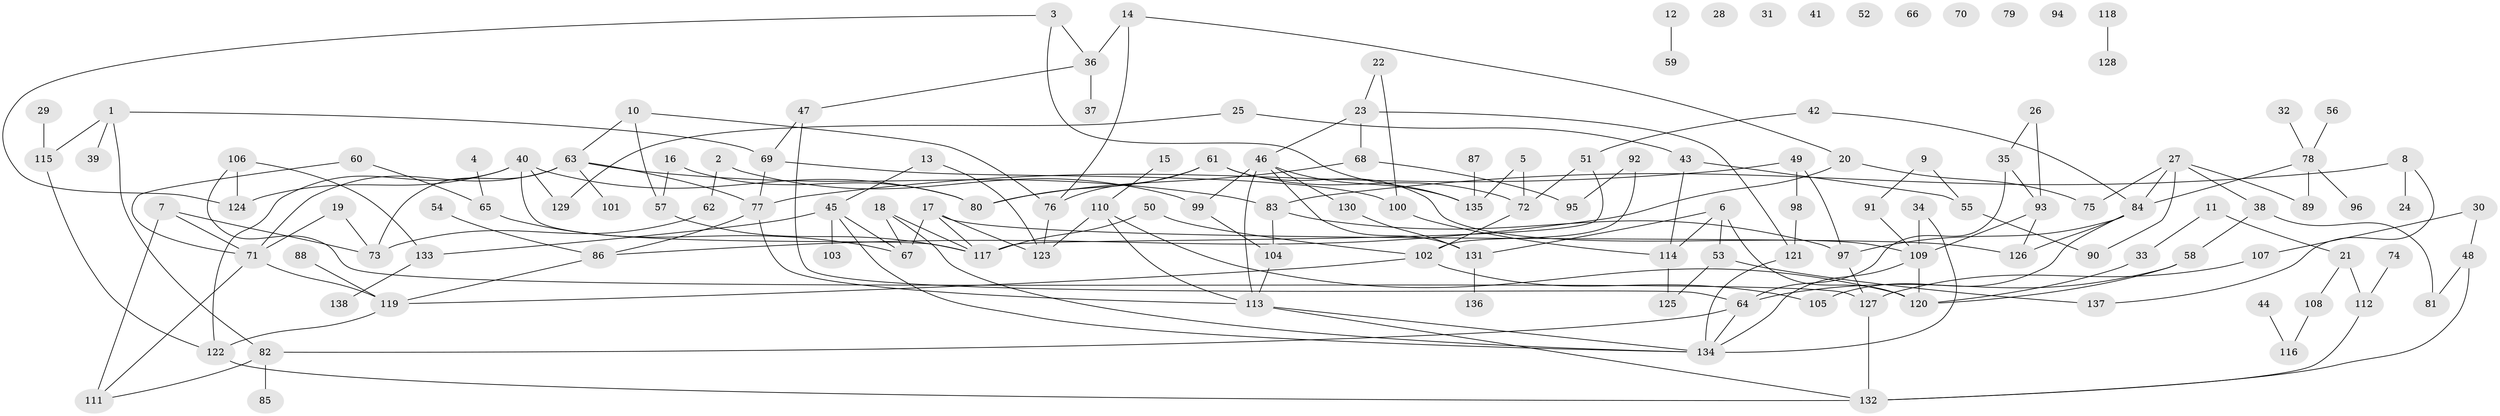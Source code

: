 // Generated by graph-tools (version 1.1) at 2025/33/03/09/25 02:33:39]
// undirected, 138 vertices, 190 edges
graph export_dot {
graph [start="1"]
  node [color=gray90,style=filled];
  1;
  2;
  3;
  4;
  5;
  6;
  7;
  8;
  9;
  10;
  11;
  12;
  13;
  14;
  15;
  16;
  17;
  18;
  19;
  20;
  21;
  22;
  23;
  24;
  25;
  26;
  27;
  28;
  29;
  30;
  31;
  32;
  33;
  34;
  35;
  36;
  37;
  38;
  39;
  40;
  41;
  42;
  43;
  44;
  45;
  46;
  47;
  48;
  49;
  50;
  51;
  52;
  53;
  54;
  55;
  56;
  57;
  58;
  59;
  60;
  61;
  62;
  63;
  64;
  65;
  66;
  67;
  68;
  69;
  70;
  71;
  72;
  73;
  74;
  75;
  76;
  77;
  78;
  79;
  80;
  81;
  82;
  83;
  84;
  85;
  86;
  87;
  88;
  89;
  90;
  91;
  92;
  93;
  94;
  95;
  96;
  97;
  98;
  99;
  100;
  101;
  102;
  103;
  104;
  105;
  106;
  107;
  108;
  109;
  110;
  111;
  112;
  113;
  114;
  115;
  116;
  117;
  118;
  119;
  120;
  121;
  122;
  123;
  124;
  125;
  126;
  127;
  128;
  129;
  130;
  131;
  132;
  133;
  134;
  135;
  136;
  137;
  138;
  1 -- 39;
  1 -- 69;
  1 -- 82;
  1 -- 115;
  2 -- 62;
  2 -- 99;
  3 -- 36;
  3 -- 124;
  3 -- 135;
  4 -- 65;
  5 -- 72;
  5 -- 135;
  6 -- 53;
  6 -- 114;
  6 -- 120;
  6 -- 131;
  7 -- 71;
  7 -- 73;
  7 -- 111;
  8 -- 24;
  8 -- 83;
  8 -- 137;
  9 -- 55;
  9 -- 91;
  10 -- 57;
  10 -- 63;
  10 -- 76;
  11 -- 21;
  11 -- 33;
  12 -- 59;
  13 -- 45;
  13 -- 123;
  14 -- 20;
  14 -- 36;
  14 -- 76;
  15 -- 110;
  16 -- 57;
  16 -- 80;
  17 -- 67;
  17 -- 117;
  17 -- 123;
  17 -- 126;
  18 -- 67;
  18 -- 117;
  18 -- 134;
  19 -- 71;
  19 -- 73;
  20 -- 75;
  20 -- 86;
  21 -- 108;
  21 -- 112;
  22 -- 23;
  22 -- 100;
  23 -- 46;
  23 -- 68;
  23 -- 121;
  25 -- 43;
  25 -- 129;
  26 -- 35;
  26 -- 93;
  27 -- 38;
  27 -- 75;
  27 -- 84;
  27 -- 89;
  27 -- 90;
  29 -- 115;
  30 -- 48;
  30 -- 107;
  32 -- 78;
  33 -- 120;
  34 -- 109;
  34 -- 134;
  35 -- 64;
  35 -- 93;
  36 -- 37;
  36 -- 47;
  38 -- 58;
  38 -- 81;
  40 -- 80;
  40 -- 117;
  40 -- 122;
  40 -- 124;
  40 -- 129;
  42 -- 51;
  42 -- 84;
  43 -- 55;
  43 -- 114;
  44 -- 116;
  45 -- 67;
  45 -- 103;
  45 -- 133;
  45 -- 134;
  46 -- 99;
  46 -- 113;
  46 -- 130;
  46 -- 131;
  46 -- 135;
  47 -- 64;
  47 -- 69;
  48 -- 81;
  48 -- 132;
  49 -- 77;
  49 -- 97;
  49 -- 98;
  50 -- 102;
  50 -- 117;
  51 -- 72;
  51 -- 117;
  53 -- 125;
  53 -- 137;
  54 -- 86;
  55 -- 90;
  56 -- 78;
  57 -- 117;
  58 -- 64;
  58 -- 120;
  60 -- 65;
  60 -- 71;
  61 -- 72;
  61 -- 76;
  61 -- 80;
  61 -- 109;
  62 -- 73;
  63 -- 71;
  63 -- 73;
  63 -- 77;
  63 -- 83;
  63 -- 101;
  64 -- 82;
  64 -- 134;
  65 -- 67;
  68 -- 80;
  68 -- 95;
  69 -- 77;
  69 -- 100;
  71 -- 111;
  71 -- 119;
  72 -- 102;
  74 -- 112;
  76 -- 123;
  77 -- 86;
  77 -- 113;
  78 -- 84;
  78 -- 89;
  78 -- 96;
  82 -- 85;
  82 -- 111;
  83 -- 97;
  83 -- 104;
  84 -- 97;
  84 -- 105;
  84 -- 126;
  86 -- 119;
  87 -- 135;
  88 -- 119;
  91 -- 109;
  92 -- 95;
  92 -- 102;
  93 -- 109;
  93 -- 126;
  97 -- 127;
  98 -- 121;
  99 -- 104;
  100 -- 114;
  102 -- 105;
  102 -- 119;
  104 -- 113;
  106 -- 124;
  106 -- 127;
  106 -- 133;
  107 -- 127;
  108 -- 116;
  109 -- 120;
  109 -- 134;
  110 -- 113;
  110 -- 120;
  110 -- 123;
  112 -- 132;
  113 -- 132;
  113 -- 134;
  114 -- 125;
  115 -- 122;
  118 -- 128;
  119 -- 122;
  121 -- 134;
  122 -- 132;
  127 -- 132;
  130 -- 131;
  131 -- 136;
  133 -- 138;
}
